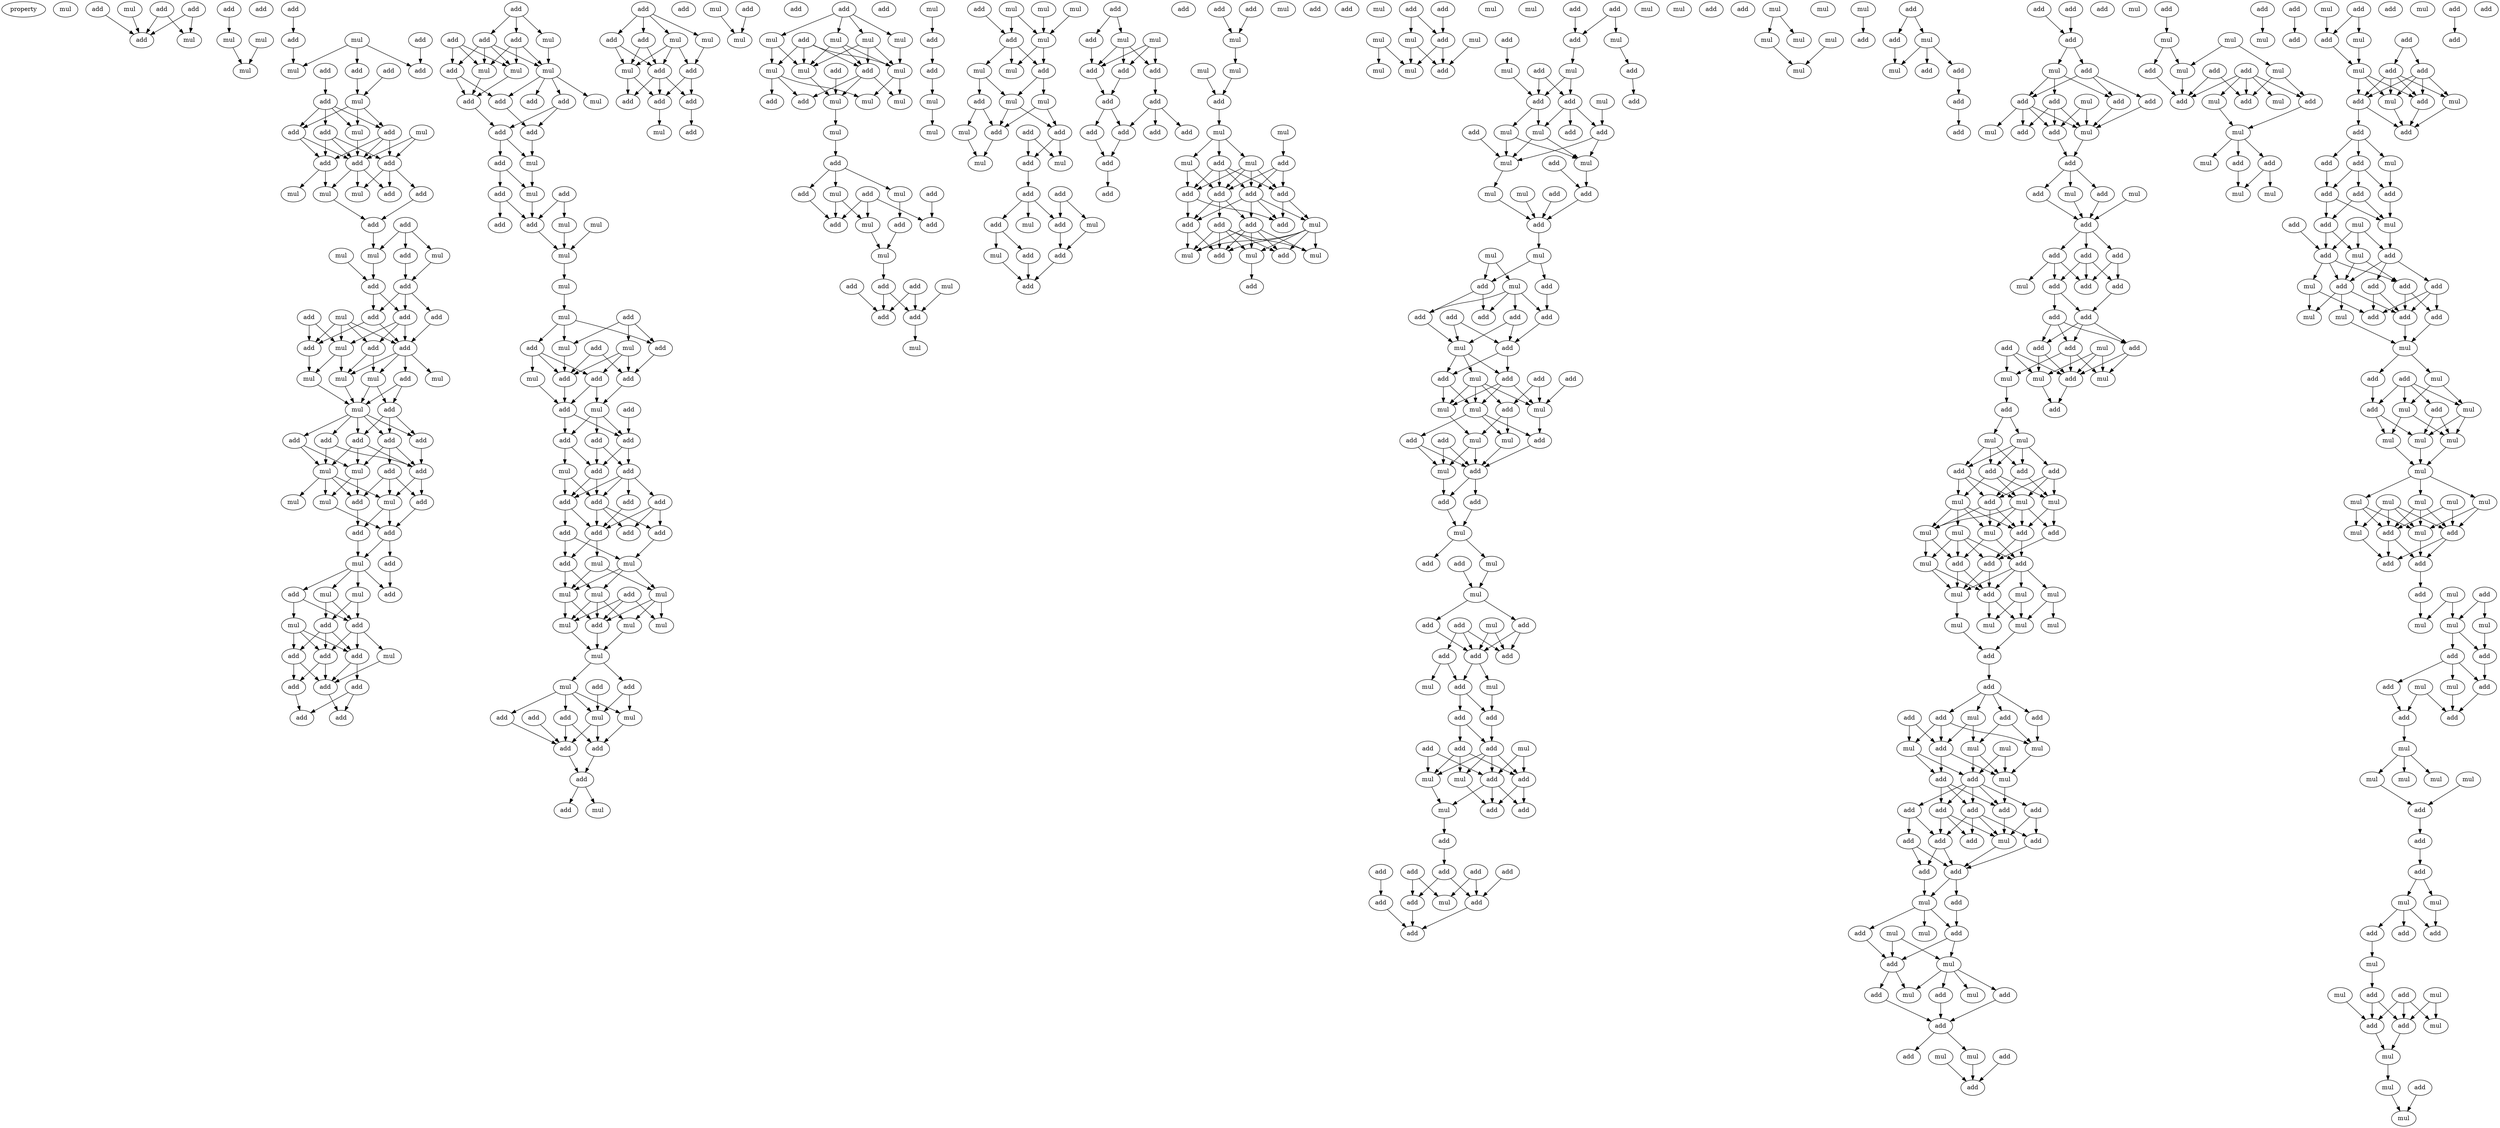 digraph {
    node [fontcolor=black]
    property [mul=2,lf=1.3]
    0 [ label = mul ];
    1 [ label = add ];
    2 [ label = add ];
    3 [ label = mul ];
    4 [ label = add ];
    5 [ label = mul ];
    6 [ label = add ];
    7 [ label = add ];
    8 [ label = mul ];
    9 [ label = mul ];
    10 [ label = mul ];
    11 [ label = add ];
    12 [ label = add ];
    13 [ label = mul ];
    14 [ label = add ];
    15 [ label = add ];
    16 [ label = add ];
    17 [ label = add ];
    18 [ label = add ];
    19 [ label = add ];
    20 [ label = mul ];
    21 [ label = mul ];
    22 [ label = add ];
    23 [ label = add ];
    24 [ label = mul ];
    25 [ label = add ];
    26 [ label = mul ];
    27 [ label = add ];
    28 [ label = add ];
    29 [ label = add ];
    30 [ label = add ];
    31 [ label = mul ];
    32 [ label = mul ];
    33 [ label = add ];
    34 [ label = mul ];
    35 [ label = add ];
    36 [ label = add ];
    37 [ label = add ];
    38 [ label = mul ];
    39 [ label = add ];
    40 [ label = mul ];
    41 [ label = mul ];
    42 [ label = add ];
    43 [ label = add ];
    44 [ label = add ];
    45 [ label = add ];
    46 [ label = add ];
    47 [ label = mul ];
    48 [ label = add ];
    49 [ label = mul ];
    50 [ label = add ];
    51 [ label = add ];
    52 [ label = add ];
    53 [ label = mul ];
    54 [ label = mul ];
    55 [ label = add ];
    56 [ label = mul ];
    57 [ label = mul ];
    58 [ label = mul ];
    59 [ label = add ];
    60 [ label = add ];
    61 [ label = add ];
    62 [ label = add ];
    63 [ label = add ];
    64 [ label = add ];
    65 [ label = mul ];
    66 [ label = mul ];
    67 [ label = add ];
    68 [ label = add ];
    69 [ label = add ];
    70 [ label = mul ];
    71 [ label = mul ];
    72 [ label = mul ];
    73 [ label = add ];
    74 [ label = add ];
    75 [ label = add ];
    76 [ label = add ];
    77 [ label = mul ];
    78 [ label = mul ];
    79 [ label = mul ];
    80 [ label = add ];
    81 [ label = add ];
    82 [ label = add ];
    83 [ label = mul ];
    84 [ label = add ];
    85 [ label = add ];
    86 [ label = mul ];
    87 [ label = add ];
    88 [ label = add ];
    89 [ label = add ];
    90 [ label = add ];
    91 [ label = add ];
    92 [ label = add ];
    93 [ label = add ];
    94 [ label = add ];
    95 [ label = mul ];
    96 [ label = add ];
    97 [ label = add ];
    98 [ label = add ];
    99 [ label = mul ];
    100 [ label = add ];
    101 [ label = mul ];
    102 [ label = mul ];
    103 [ label = add ];
    104 [ label = mul ];
    105 [ label = add ];
    106 [ label = add ];
    107 [ label = add ];
    108 [ label = add ];
    109 [ label = add ];
    110 [ label = add ];
    111 [ label = mul ];
    112 [ label = add ];
    113 [ label = add ];
    114 [ label = mul ];
    115 [ label = mul ];
    116 [ label = add ];
    117 [ label = mul ];
    118 [ label = add ];
    119 [ label = mul ];
    120 [ label = mul ];
    121 [ label = add ];
    122 [ label = mul ];
    123 [ label = mul ];
    124 [ label = mul ];
    125 [ label = add ];
    126 [ label = add ];
    127 [ label = add ];
    128 [ label = add ];
    129 [ label = mul ];
    130 [ label = add ];
    131 [ label = add ];
    132 [ label = add ];
    133 [ label = add ];
    134 [ label = mul ];
    135 [ label = add ];
    136 [ label = add ];
    137 [ label = add ];
    138 [ label = mul ];
    139 [ label = add ];
    140 [ label = add ];
    141 [ label = add ];
    142 [ label = add ];
    143 [ label = add ];
    144 [ label = add ];
    145 [ label = add ];
    146 [ label = add ];
    147 [ label = add ];
    148 [ label = add ];
    149 [ label = add ];
    150 [ label = mul ];
    151 [ label = mul ];
    152 [ label = mul ];
    153 [ label = mul ];
    154 [ label = mul ];
    155 [ label = add ];
    156 [ label = mul ];
    157 [ label = add ];
    158 [ label = mul ];
    159 [ label = mul ];
    160 [ label = mul ];
    161 [ label = add ];
    162 [ label = mul ];
    163 [ label = add ];
    164 [ label = add ];
    165 [ label = mul ];
    166 [ label = add ];
    167 [ label = mul ];
    168 [ label = add ];
    169 [ label = add ];
    170 [ label = add ];
    171 [ label = add ];
    172 [ label = add ];
    173 [ label = mul ];
    174 [ label = add ];
    175 [ label = mul ];
    176 [ label = add ];
    177 [ label = mul ];
    178 [ label = add ];
    179 [ label = add ];
    180 [ label = add ];
    181 [ label = mul ];
    182 [ label = add ];
    183 [ label = add ];
    184 [ label = add ];
    185 [ label = add ];
    186 [ label = add ];
    187 [ label = mul ];
    188 [ label = mul ];
    189 [ label = add ];
    190 [ label = mul ];
    191 [ label = add ];
    192 [ label = add ];
    193 [ label = mul ];
    194 [ label = add ];
    195 [ label = mul ];
    196 [ label = mul ];
    197 [ label = mul ];
    198 [ label = mul ];
    199 [ label = add ];
    200 [ label = add ];
    201 [ label = mul ];
    202 [ label = mul ];
    203 [ label = mul ];
    204 [ label = mul ];
    205 [ label = mul ];
    206 [ label = add ];
    207 [ label = add ];
    208 [ label = mul ];
    209 [ label = add ];
    210 [ label = add ];
    211 [ label = mul ];
    212 [ label = mul ];
    213 [ label = add ];
    214 [ label = add ];
    215 [ label = add ];
    216 [ label = add ];
    217 [ label = mul ];
    218 [ label = add ];
    219 [ label = mul ];
    220 [ label = add ];
    221 [ label = add ];
    222 [ label = add ];
    223 [ label = mul ];
    224 [ label = add ];
    225 [ label = add ];
    226 [ label = add ];
    227 [ label = mul ];
    228 [ label = mul ];
    229 [ label = add ];
    230 [ label = add ];
    231 [ label = mul ];
    232 [ label = mul ];
    233 [ label = mul ];
    234 [ label = mul ];
    235 [ label = add ];
    236 [ label = mul ];
    237 [ label = mul ];
    238 [ label = add ];
    239 [ label = mul ];
    240 [ label = add ];
    241 [ label = mul ];
    242 [ label = add ];
    243 [ label = mul ];
    244 [ label = mul ];
    245 [ label = add ];
    246 [ label = add ];
    247 [ label = mul ];
    248 [ label = add ];
    249 [ label = mul ];
    250 [ label = add ];
    251 [ label = mul ];
    252 [ label = add ];
    253 [ label = add ];
    254 [ label = add ];
    255 [ label = mul ];
    256 [ label = add ];
    257 [ label = mul ];
    258 [ label = add ];
    259 [ label = mul ];
    260 [ label = add ];
    261 [ label = add ];
    262 [ label = add ];
    263 [ label = add ];
    264 [ label = mul ];
    265 [ label = mul ];
    266 [ label = add ];
    267 [ label = add ];
    268 [ label = add ];
    269 [ label = add ];
    270 [ label = add ];
    271 [ label = add ];
    272 [ label = add ];
    273 [ label = add ];
    274 [ label = add ];
    275 [ label = add ];
    276 [ label = add ];
    277 [ label = add ];
    278 [ label = add ];
    279 [ label = mul ];
    280 [ label = add ];
    281 [ label = mul ];
    282 [ label = mul ];
    283 [ label = add ];
    284 [ label = mul ];
    285 [ label = add ];
    286 [ label = mul ];
    287 [ label = mul ];
    288 [ label = add ];
    289 [ label = mul ];
    290 [ label = add ];
    291 [ label = add ];
    292 [ label = mul ];
    293 [ label = add ];
    294 [ label = add ];
    295 [ label = add ];
    296 [ label = add ];
    297 [ label = add ];
    298 [ label = add ];
    299 [ label = add ];
    300 [ label = mul ];
    301 [ label = add ];
    302 [ label = add ];
    303 [ label = mul ];
    304 [ label = add ];
    305 [ label = mul ];
    306 [ label = mul ];
    307 [ label = add ];
    308 [ label = mul ];
    309 [ label = add ];
    310 [ label = add ];
    311 [ label = mul ];
    312 [ label = mul ];
    313 [ label = mul ];
    314 [ label = add ];
    315 [ label = mul ];
    316 [ label = mul ];
    317 [ label = add ];
    318 [ label = mul ];
    319 [ label = mul ];
    320 [ label = add ];
    321 [ label = add ];
    322 [ label = mul ];
    323 [ label = add ];
    324 [ label = add ];
    325 [ label = mul ];
    326 [ label = add ];
    327 [ label = add ];
    328 [ label = mul ];
    329 [ label = mul ];
    330 [ label = add ];
    331 [ label = add ];
    332 [ label = mul ];
    333 [ label = add ];
    334 [ label = mul ];
    335 [ label = add ];
    336 [ label = add ];
    337 [ label = mul ];
    338 [ label = add ];
    339 [ label = mul ];
    340 [ label = mul ];
    341 [ label = add ];
    342 [ label = mul ];
    343 [ label = mul ];
    344 [ label = add ];
    345 [ label = add ];
    346 [ label = add ];
    347 [ label = mul ];
    348 [ label = mul ];
    349 [ label = add ];
    350 [ label = add ];
    351 [ label = mul ];
    352 [ label = add ];
    353 [ label = add ];
    354 [ label = add ];
    355 [ label = add ];
    356 [ label = add ];
    357 [ label = mul ];
    358 [ label = add ];
    359 [ label = add ];
    360 [ label = add ];
    361 [ label = mul ];
    362 [ label = add ];
    363 [ label = add ];
    364 [ label = mul ];
    365 [ label = add ];
    366 [ label = mul ];
    367 [ label = mul ];
    368 [ label = mul ];
    369 [ label = add ];
    370 [ label = add ];
    371 [ label = mul ];
    372 [ label = add ];
    373 [ label = mul ];
    374 [ label = add ];
    375 [ label = add ];
    376 [ label = add ];
    377 [ label = mul ];
    378 [ label = add ];
    379 [ label = add ];
    380 [ label = mul ];
    381 [ label = mul ];
    382 [ label = add ];
    383 [ label = mul ];
    384 [ label = add ];
    385 [ label = add ];
    386 [ label = add ];
    387 [ label = mul ];
    388 [ label = add ];
    389 [ label = add ];
    390 [ label = add ];
    391 [ label = add ];
    392 [ label = add ];
    393 [ label = mul ];
    394 [ label = mul ];
    395 [ label = add ];
    396 [ label = add ];
    397 [ label = add ];
    398 [ label = add ];
    399 [ label = mul ];
    400 [ label = add ];
    401 [ label = mul ];
    402 [ label = add ];
    403 [ label = mul ];
    404 [ label = add ];
    405 [ label = add ];
    406 [ label = add ];
    407 [ label = mul ];
    408 [ label = add ];
    409 [ label = add ];
    410 [ label = add ];
    411 [ label = add ];
    412 [ label = add ];
    413 [ label = add ];
    414 [ label = add ];
    415 [ label = mul ];
    416 [ label = add ];
    417 [ label = add ];
    418 [ label = add ];
    419 [ label = mul ];
    420 [ label = mul ];
    421 [ label = mul ];
    422 [ label = mul ];
    423 [ label = mul ];
    424 [ label = mul ];
    425 [ label = add ];
    426 [ label = mul ];
    427 [ label = add ];
    428 [ label = add ];
    429 [ label = mul ];
    430 [ label = add ];
    431 [ label = mul ];
    432 [ label = add ];
    433 [ label = add ];
    434 [ label = add ];
    435 [ label = add ];
    436 [ label = add ];
    437 [ label = add ];
    438 [ label = add ];
    439 [ label = mul ];
    440 [ label = add ];
    441 [ label = add ];
    442 [ label = mul ];
    443 [ label = add ];
    444 [ label = add ];
    445 [ label = add ];
    446 [ label = add ];
    447 [ label = mul ];
    448 [ label = add ];
    449 [ label = mul ];
    450 [ label = add ];
    451 [ label = mul ];
    452 [ label = mul ];
    453 [ label = add ];
    454 [ label = add ];
    455 [ label = add ];
    456 [ label = add ];
    457 [ label = add ];
    458 [ label = add ];
    459 [ label = add ];
    460 [ label = add ];
    461 [ label = add ];
    462 [ label = mul ];
    463 [ label = add ];
    464 [ label = add ];
    465 [ label = mul ];
    466 [ label = add ];
    467 [ label = add ];
    468 [ label = add ];
    469 [ label = add ];
    470 [ label = mul ];
    471 [ label = mul ];
    472 [ label = add ];
    473 [ label = mul ];
    474 [ label = add ];
    475 [ label = add ];
    476 [ label = mul ];
    477 [ label = mul ];
    478 [ label = add ];
    479 [ label = add ];
    480 [ label = add ];
    481 [ label = add ];
    482 [ label = mul ];
    483 [ label = mul ];
    484 [ label = add ];
    485 [ label = mul ];
    486 [ label = mul ];
    487 [ label = mul ];
    488 [ label = add ];
    489 [ label = add ];
    490 [ label = mul ];
    491 [ label = add ];
    492 [ label = mul ];
    493 [ label = add ];
    494 [ label = add ];
    495 [ label = add ];
    496 [ label = mul ];
    497 [ label = mul ];
    498 [ label = mul ];
    499 [ label = mul ];
    500 [ label = mul ];
    501 [ label = mul ];
    502 [ label = mul ];
    503 [ label = mul ];
    504 [ label = add ];
    505 [ label = add ];
    506 [ label = add ];
    507 [ label = mul ];
    508 [ label = add ];
    509 [ label = add ];
    510 [ label = add ];
    511 [ label = mul ];
    512 [ label = add ];
    513 [ label = mul ];
    514 [ label = mul ];
    515 [ label = mul ];
    516 [ label = mul ];
    517 [ label = add ];
    518 [ label = add ];
    519 [ label = add ];
    520 [ label = add ];
    521 [ label = add ];
    522 [ label = add ];
    523 [ label = add ];
    524 [ label = add ];
    525 [ label = add ];
    526 [ label = add ];
    527 [ label = add ];
    528 [ label = mul ];
    529 [ label = add ];
    530 [ label = add ];
    531 [ label = add ];
    532 [ label = mul ];
    533 [ label = mul ];
    534 [ label = add ];
    535 [ label = add ];
    536 [ label = mul ];
    537 [ label = mul ];
    538 [ label = add ];
    539 [ label = add ];
    540 [ label = add ];
    541 [ label = add ];
    542 [ label = mul ];
    543 [ label = mul ];
    544 [ label = add ];
    545 [ label = add ];
    546 [ label = mul ];
    547 [ label = add ];
    548 [ label = mul ];
    549 [ label = add ];
    550 [ label = add ];
    551 [ label = mul ];
    552 [ label = mul ];
    553 [ label = add ];
    554 [ label = add ];
    555 [ label = mul ];
    556 [ label = mul ];
    557 [ label = add ];
    558 [ label = mul ];
    559 [ label = add ];
    560 [ label = add ];
    561 [ label = add ];
    562 [ label = mul ];
    563 [ label = add ];
    564 [ label = mul ];
    565 [ label = mul ];
    566 [ label = add ];
    567 [ label = add ];
    568 [ label = mul ];
    569 [ label = mul ];
    570 [ label = add ];
    571 [ label = mul ];
    572 [ label = add ];
    573 [ label = add ];
    574 [ label = mul ];
    575 [ label = add ];
    576 [ label = mul ];
    577 [ label = add ];
    578 [ label = add ];
    579 [ label = add ];
    580 [ label = mul ];
    581 [ label = add ];
    582 [ label = mul ];
    583 [ label = mul ];
    584 [ label = add ];
    585 [ label = add ];
    586 [ label = add ];
    587 [ label = add ];
    588 [ label = add ];
    589 [ label = mul ];
    590 [ label = add ];
    591 [ label = add ];
    592 [ label = add ];
    593 [ label = add ];
    594 [ label = mul ];
    595 [ label = mul ];
    596 [ label = add ];
    597 [ label = mul ];
    598 [ label = add ];
    599 [ label = add ];
    600 [ label = add ];
    601 [ label = mul ];
    602 [ label = add ];
    603 [ label = add ];
    604 [ label = add ];
    605 [ label = add ];
    606 [ label = add ];
    607 [ label = mul ];
    608 [ label = mul ];
    609 [ label = add ];
    610 [ label = mul ];
    611 [ label = mul ];
    612 [ label = add ];
    613 [ label = add ];
    614 [ label = add ];
    615 [ label = mul ];
    616 [ label = mul ];
    617 [ label = add ];
    618 [ label = mul ];
    619 [ label = mul ];
    620 [ label = mul ];
    621 [ label = mul ];
    622 [ label = mul ];
    623 [ label = mul ];
    624 [ label = mul ];
    625 [ label = mul ];
    626 [ label = mul ];
    627 [ label = mul ];
    628 [ label = mul ];
    629 [ label = add ];
    630 [ label = add ];
    631 [ label = add ];
    632 [ label = add ];
    633 [ label = add ];
    634 [ label = add ];
    635 [ label = mul ];
    636 [ label = add ];
    637 [ label = mul ];
    638 [ label = mul ];
    639 [ label = mul ];
    640 [ label = add ];
    641 [ label = add ];
    642 [ label = mul ];
    643 [ label = mul ];
    644 [ label = add ];
    645 [ label = add ];
    646 [ label = mul ];
    647 [ label = add ];
    648 [ label = add ];
    649 [ label = mul ];
    650 [ label = mul ];
    651 [ label = mul ];
    652 [ label = mul ];
    653 [ label = mul ];
    654 [ label = add ];
    655 [ label = add ];
    656 [ label = add ];
    657 [ label = mul ];
    658 [ label = mul ];
    659 [ label = add ];
    660 [ label = add ];
    661 [ label = add ];
    662 [ label = mul ];
    663 [ label = mul ];
    664 [ label = mul ];
    665 [ label = add ];
    666 [ label = add ];
    667 [ label = add ];
    668 [ label = add ];
    669 [ label = mul ];
    670 [ label = mul ];
    671 [ label = add ];
    672 [ label = mul ];
    673 [ label = add ];
    674 [ label = mul ];
    675 [ label = add ];
    676 [ label = add ];
    1 -> 6 [ name = 0 ];
    2 -> 5 [ name = 1 ];
    2 -> 6 [ name = 2 ];
    3 -> 6 [ name = 3 ];
    4 -> 5 [ name = 4 ];
    4 -> 6 [ name = 5 ];
    7 -> 9 [ name = 6 ];
    8 -> 10 [ name = 7 ];
    9 -> 10 [ name = 8 ];
    12 -> 15 [ name = 9 ];
    13 -> 16 [ name = 10 ];
    13 -> 18 [ name = 11 ];
    13 -> 20 [ name = 12 ];
    14 -> 18 [ name = 13 ];
    15 -> 20 [ name = 14 ];
    16 -> 21 [ name = 15 ];
    17 -> 21 [ name = 16 ];
    19 -> 22 [ name = 17 ];
    21 -> 23 [ name = 18 ];
    21 -> 24 [ name = 19 ];
    21 -> 25 [ name = 20 ];
    22 -> 23 [ name = 21 ];
    22 -> 24 [ name = 22 ];
    22 -> 25 [ name = 23 ];
    22 -> 27 [ name = 24 ];
    23 -> 28 [ name = 25 ];
    23 -> 29 [ name = 26 ];
    24 -> 29 [ name = 27 ];
    25 -> 28 [ name = 28 ];
    25 -> 29 [ name = 29 ];
    25 -> 30 [ name = 30 ];
    26 -> 29 [ name = 31 ];
    26 -> 30 [ name = 32 ];
    27 -> 28 [ name = 33 ];
    27 -> 29 [ name = 34 ];
    27 -> 30 [ name = 35 ];
    28 -> 31 [ name = 36 ];
    28 -> 32 [ name = 37 ];
    29 -> 31 [ name = 38 ];
    29 -> 34 [ name = 39 ];
    29 -> 35 [ name = 40 ];
    30 -> 33 [ name = 41 ];
    30 -> 34 [ name = 42 ];
    30 -> 35 [ name = 43 ];
    31 -> 36 [ name = 44 ];
    33 -> 36 [ name = 45 ];
    36 -> 40 [ name = 46 ];
    37 -> 39 [ name = 47 ];
    37 -> 40 [ name = 48 ];
    37 -> 41 [ name = 49 ];
    38 -> 42 [ name = 50 ];
    39 -> 43 [ name = 51 ];
    40 -> 42 [ name = 52 ];
    41 -> 43 [ name = 53 ];
    42 -> 45 [ name = 54 ];
    42 -> 48 [ name = 55 ];
    43 -> 45 [ name = 56 ];
    43 -> 46 [ name = 57 ];
    43 -> 48 [ name = 58 ];
    44 -> 49 [ name = 59 ];
    44 -> 50 [ name = 60 ];
    45 -> 50 [ name = 61 ];
    45 -> 51 [ name = 62 ];
    46 -> 51 [ name = 63 ];
    47 -> 49 [ name = 64 ];
    47 -> 50 [ name = 65 ];
    47 -> 51 [ name = 66 ];
    47 -> 52 [ name = 67 ];
    48 -> 49 [ name = 68 ];
    48 -> 51 [ name = 69 ];
    48 -> 52 [ name = 70 ];
    49 -> 53 [ name = 71 ];
    49 -> 57 [ name = 72 ];
    50 -> 53 [ name = 73 ];
    51 -> 54 [ name = 74 ];
    51 -> 55 [ name = 75 ];
    51 -> 56 [ name = 76 ];
    51 -> 57 [ name = 77 ];
    52 -> 56 [ name = 78 ];
    52 -> 57 [ name = 79 ];
    53 -> 58 [ name = 80 ];
    55 -> 58 [ name = 81 ];
    55 -> 59 [ name = 82 ];
    56 -> 58 [ name = 83 ];
    56 -> 59 [ name = 84 ];
    57 -> 58 [ name = 85 ];
    58 -> 60 [ name = 86 ];
    58 -> 61 [ name = 87 ];
    58 -> 62 [ name = 88 ];
    58 -> 63 [ name = 89 ];
    58 -> 64 [ name = 90 ];
    59 -> 60 [ name = 91 ];
    59 -> 61 [ name = 92 ];
    59 -> 64 [ name = 93 ];
    60 -> 65 [ name = 94 ];
    60 -> 67 [ name = 95 ];
    60 -> 68 [ name = 96 ];
    61 -> 67 [ name = 97 ];
    62 -> 66 [ name = 98 ];
    62 -> 67 [ name = 99 ];
    63 -> 65 [ name = 100 ];
    63 -> 66 [ name = 101 ];
    64 -> 65 [ name = 102 ];
    64 -> 66 [ name = 103 ];
    64 -> 67 [ name = 104 ];
    65 -> 69 [ name = 105 ];
    65 -> 70 [ name = 106 ];
    66 -> 69 [ name = 107 ];
    66 -> 70 [ name = 108 ];
    66 -> 71 [ name = 109 ];
    66 -> 72 [ name = 110 ];
    67 -> 72 [ name = 111 ];
    67 -> 73 [ name = 112 ];
    68 -> 69 [ name = 113 ];
    68 -> 72 [ name = 114 ];
    68 -> 73 [ name = 115 ];
    69 -> 75 [ name = 116 ];
    70 -> 74 [ name = 117 ];
    72 -> 74 [ name = 118 ];
    72 -> 75 [ name = 119 ];
    73 -> 74 [ name = 120 ];
    74 -> 76 [ name = 121 ];
    74 -> 77 [ name = 122 ];
    75 -> 77 [ name = 123 ];
    76 -> 80 [ name = 124 ];
    77 -> 78 [ name = 125 ];
    77 -> 79 [ name = 126 ];
    77 -> 80 [ name = 127 ];
    77 -> 81 [ name = 128 ];
    78 -> 82 [ name = 129 ];
    78 -> 84 [ name = 130 ];
    79 -> 82 [ name = 131 ];
    79 -> 84 [ name = 132 ];
    81 -> 83 [ name = 133 ];
    81 -> 84 [ name = 134 ];
    82 -> 85 [ name = 135 ];
    82 -> 87 [ name = 136 ];
    82 -> 88 [ name = 137 ];
    83 -> 85 [ name = 138 ];
    83 -> 87 [ name = 139 ];
    83 -> 88 [ name = 140 ];
    84 -> 85 [ name = 141 ];
    84 -> 86 [ name = 142 ];
    84 -> 87 [ name = 143 ];
    85 -> 89 [ name = 144 ];
    85 -> 90 [ name = 145 ];
    86 -> 90 [ name = 146 ];
    87 -> 90 [ name = 147 ];
    87 -> 91 [ name = 148 ];
    88 -> 89 [ name = 149 ];
    88 -> 90 [ name = 150 ];
    89 -> 93 [ name = 151 ];
    90 -> 92 [ name = 152 ];
    91 -> 92 [ name = 153 ];
    91 -> 93 [ name = 154 ];
    94 -> 95 [ name = 155 ];
    94 -> 96 [ name = 156 ];
    94 -> 97 [ name = 157 ];
    95 -> 101 [ name = 158 ];
    96 -> 99 [ name = 159 ];
    96 -> 100 [ name = 160 ];
    96 -> 101 [ name = 161 ];
    96 -> 102 [ name = 162 ];
    97 -> 99 [ name = 163 ];
    97 -> 101 [ name = 164 ];
    97 -> 102 [ name = 165 ];
    98 -> 99 [ name = 166 ];
    98 -> 100 [ name = 167 ];
    98 -> 102 [ name = 168 ];
    99 -> 103 [ name = 169 ];
    100 -> 103 [ name = 170 ];
    100 -> 107 [ name = 171 ];
    101 -> 104 [ name = 172 ];
    101 -> 105 [ name = 173 ];
    101 -> 106 [ name = 174 ];
    101 -> 107 [ name = 175 ];
    102 -> 103 [ name = 176 ];
    103 -> 108 [ name = 177 ];
    105 -> 108 [ name = 178 ];
    105 -> 109 [ name = 179 ];
    107 -> 109 [ name = 180 ];
    108 -> 110 [ name = 181 ];
    108 -> 111 [ name = 182 ];
    109 -> 111 [ name = 183 ];
    110 -> 113 [ name = 184 ];
    110 -> 114 [ name = 185 ];
    111 -> 114 [ name = 186 ];
    112 -> 116 [ name = 187 ];
    112 -> 117 [ name = 188 ];
    113 -> 116 [ name = 189 ];
    113 -> 118 [ name = 190 ];
    114 -> 116 [ name = 191 ];
    115 -> 119 [ name = 192 ];
    116 -> 119 [ name = 193 ];
    117 -> 119 [ name = 194 ];
    119 -> 120 [ name = 195 ];
    120 -> 122 [ name = 196 ];
    121 -> 123 [ name = 197 ];
    121 -> 124 [ name = 198 ];
    121 -> 127 [ name = 199 ];
    122 -> 124 [ name = 200 ];
    122 -> 126 [ name = 201 ];
    122 -> 127 [ name = 202 ];
    123 -> 128 [ name = 203 ];
    123 -> 130 [ name = 204 ];
    123 -> 131 [ name = 205 ];
    124 -> 130 [ name = 206 ];
    125 -> 128 [ name = 207 ];
    125 -> 130 [ name = 208 ];
    126 -> 129 [ name = 209 ];
    126 -> 130 [ name = 210 ];
    126 -> 131 [ name = 211 ];
    127 -> 128 [ name = 212 ];
    128 -> 134 [ name = 213 ];
    129 -> 133 [ name = 214 ];
    130 -> 133 [ name = 215 ];
    131 -> 133 [ name = 216 ];
    131 -> 134 [ name = 217 ];
    132 -> 137 [ name = 218 ];
    133 -> 135 [ name = 219 ];
    133 -> 137 [ name = 220 ];
    134 -> 135 [ name = 221 ];
    134 -> 136 [ name = 222 ];
    134 -> 137 [ name = 223 ];
    135 -> 138 [ name = 224 ];
    135 -> 140 [ name = 225 ];
    136 -> 139 [ name = 226 ];
    136 -> 140 [ name = 227 ];
    137 -> 139 [ name = 228 ];
    137 -> 140 [ name = 229 ];
    138 -> 142 [ name = 230 ];
    138 -> 143 [ name = 231 ];
    139 -> 141 [ name = 232 ];
    139 -> 142 [ name = 233 ];
    139 -> 143 [ name = 234 ];
    139 -> 144 [ name = 235 ];
    140 -> 142 [ name = 236 ];
    140 -> 143 [ name = 237 ];
    141 -> 146 [ name = 238 ];
    142 -> 145 [ name = 239 ];
    142 -> 146 [ name = 240 ];
    142 -> 147 [ name = 241 ];
    143 -> 146 [ name = 242 ];
    143 -> 148 [ name = 243 ];
    144 -> 145 [ name = 244 ];
    144 -> 146 [ name = 245 ];
    144 -> 147 [ name = 246 ];
    145 -> 151 [ name = 247 ];
    146 -> 149 [ name = 248 ];
    146 -> 150 [ name = 249 ];
    148 -> 149 [ name = 250 ];
    148 -> 151 [ name = 251 ];
    149 -> 152 [ name = 252 ];
    149 -> 153 [ name = 253 ];
    150 -> 152 [ name = 254 ];
    150 -> 154 [ name = 255 ];
    151 -> 152 [ name = 256 ];
    151 -> 153 [ name = 257 ];
    151 -> 154 [ name = 258 ];
    152 -> 157 [ name = 259 ];
    152 -> 159 [ name = 260 ];
    153 -> 156 [ name = 261 ];
    153 -> 157 [ name = 262 ];
    153 -> 159 [ name = 263 ];
    154 -> 156 [ name = 264 ];
    154 -> 157 [ name = 265 ];
    154 -> 158 [ name = 266 ];
    155 -> 157 [ name = 267 ];
    155 -> 158 [ name = 268 ];
    155 -> 159 [ name = 269 ];
    156 -> 160 [ name = 270 ];
    157 -> 160 [ name = 271 ];
    159 -> 160 [ name = 272 ];
    160 -> 161 [ name = 273 ];
    160 -> 162 [ name = 274 ];
    161 -> 165 [ name = 275 ];
    161 -> 167 [ name = 276 ];
    162 -> 164 [ name = 277 ];
    162 -> 165 [ name = 278 ];
    162 -> 167 [ name = 279 ];
    162 -> 168 [ name = 280 ];
    163 -> 165 [ name = 281 ];
    164 -> 169 [ name = 282 ];
    165 -> 169 [ name = 283 ];
    165 -> 170 [ name = 284 ];
    166 -> 169 [ name = 285 ];
    167 -> 170 [ name = 286 ];
    168 -> 169 [ name = 287 ];
    168 -> 170 [ name = 288 ];
    169 -> 171 [ name = 289 ];
    170 -> 171 [ name = 290 ];
    171 -> 172 [ name = 291 ];
    171 -> 173 [ name = 292 ];
    174 -> 175 [ name = 293 ];
    174 -> 176 [ name = 294 ];
    174 -> 177 [ name = 295 ];
    174 -> 178 [ name = 296 ];
    175 -> 180 [ name = 297 ];
    175 -> 181 [ name = 298 ];
    175 -> 182 [ name = 299 ];
    176 -> 180 [ name = 300 ];
    176 -> 181 [ name = 301 ];
    177 -> 182 [ name = 302 ];
    178 -> 180 [ name = 303 ];
    178 -> 181 [ name = 304 ];
    180 -> 183 [ name = 305 ];
    180 -> 184 [ name = 306 ];
    180 -> 185 [ name = 307 ];
    181 -> 183 [ name = 308 ];
    181 -> 184 [ name = 309 ];
    182 -> 183 [ name = 310 ];
    182 -> 185 [ name = 311 ];
    183 -> 187 [ name = 312 ];
    185 -> 186 [ name = 313 ];
    188 -> 190 [ name = 314 ];
    189 -> 190 [ name = 315 ];
    192 -> 193 [ name = 316 ];
    192 -> 195 [ name = 317 ];
    192 -> 196 [ name = 318 ];
    192 -> 197 [ name = 319 ];
    193 -> 198 [ name = 320 ];
    193 -> 202 [ name = 321 ];
    194 -> 198 [ name = 322 ];
    194 -> 200 [ name = 323 ];
    194 -> 201 [ name = 324 ];
    194 -> 202 [ name = 325 ];
    195 -> 198 [ name = 326 ];
    195 -> 200 [ name = 327 ];
    195 -> 201 [ name = 328 ];
    196 -> 201 [ name = 329 ];
    197 -> 198 [ name = 330 ];
    197 -> 200 [ name = 331 ];
    197 -> 201 [ name = 332 ];
    198 -> 205 [ name = 333 ];
    199 -> 205 [ name = 334 ];
    200 -> 204 [ name = 335 ];
    200 -> 205 [ name = 336 ];
    200 -> 206 [ name = 337 ];
    201 -> 203 [ name = 338 ];
    201 -> 204 [ name = 339 ];
    202 -> 203 [ name = 340 ];
    202 -> 206 [ name = 341 ];
    202 -> 207 [ name = 342 ];
    205 -> 208 [ name = 343 ];
    208 -> 209 [ name = 344 ];
    209 -> 211 [ name = 345 ];
    209 -> 212 [ name = 346 ];
    209 -> 213 [ name = 347 ];
    210 -> 215 [ name = 348 ];
    210 -> 217 [ name = 349 ];
    210 -> 218 [ name = 350 ];
    211 -> 215 [ name = 351 ];
    211 -> 217 [ name = 352 ];
    212 -> 216 [ name = 353 ];
    213 -> 215 [ name = 354 ];
    214 -> 218 [ name = 355 ];
    216 -> 219 [ name = 356 ];
    217 -> 219 [ name = 357 ];
    219 -> 220 [ name = 358 ];
    220 -> 225 [ name = 359 ];
    220 -> 226 [ name = 360 ];
    222 -> 225 [ name = 361 ];
    223 -> 226 [ name = 362 ];
    224 -> 225 [ name = 363 ];
    224 -> 226 [ name = 364 ];
    226 -> 228 [ name = 365 ];
    227 -> 229 [ name = 366 ];
    229 -> 230 [ name = 367 ];
    230 -> 231 [ name = 368 ];
    231 -> 232 [ name = 369 ];
    233 -> 237 [ name = 370 ];
    234 -> 237 [ name = 371 ];
    235 -> 238 [ name = 372 ];
    236 -> 237 [ name = 373 ];
    236 -> 238 [ name = 374 ];
    237 -> 240 [ name = 375 ];
    237 -> 241 [ name = 376 ];
    238 -> 239 [ name = 377 ];
    238 -> 240 [ name = 378 ];
    238 -> 241 [ name = 379 ];
    239 -> 242 [ name = 380 ];
    239 -> 243 [ name = 381 ];
    240 -> 243 [ name = 382 ];
    240 -> 244 [ name = 383 ];
    242 -> 247 [ name = 384 ];
    242 -> 248 [ name = 385 ];
    243 -> 245 [ name = 386 ];
    243 -> 248 [ name = 387 ];
    244 -> 245 [ name = 388 ];
    244 -> 248 [ name = 389 ];
    245 -> 249 [ name = 390 ];
    245 -> 250 [ name = 391 ];
    246 -> 249 [ name = 392 ];
    246 -> 250 [ name = 393 ];
    247 -> 251 [ name = 394 ];
    248 -> 251 [ name = 395 ];
    250 -> 252 [ name = 396 ];
    252 -> 254 [ name = 397 ];
    252 -> 255 [ name = 398 ];
    252 -> 256 [ name = 399 ];
    253 -> 256 [ name = 400 ];
    253 -> 257 [ name = 401 ];
    254 -> 258 [ name = 402 ];
    254 -> 259 [ name = 403 ];
    256 -> 260 [ name = 404 ];
    257 -> 260 [ name = 405 ];
    258 -> 261 [ name = 406 ];
    259 -> 261 [ name = 407 ];
    260 -> 261 [ name = 408 ];
    262 -> 263 [ name = 409 ];
    262 -> 264 [ name = 410 ];
    263 -> 268 [ name = 411 ];
    264 -> 266 [ name = 412 ];
    264 -> 267 [ name = 413 ];
    264 -> 268 [ name = 414 ];
    265 -> 266 [ name = 415 ];
    265 -> 267 [ name = 416 ];
    265 -> 268 [ name = 417 ];
    266 -> 270 [ name = 418 ];
    267 -> 269 [ name = 419 ];
    268 -> 269 [ name = 420 ];
    269 -> 271 [ name = 421 ];
    269 -> 275 [ name = 422 ];
    270 -> 272 [ name = 423 ];
    270 -> 274 [ name = 424 ];
    270 -> 275 [ name = 425 ];
    271 -> 276 [ name = 426 ];
    275 -> 276 [ name = 427 ];
    276 -> 280 [ name = 428 ];
    277 -> 281 [ name = 429 ];
    278 -> 281 [ name = 430 ];
    281 -> 284 [ name = 431 ];
    282 -> 285 [ name = 432 ];
    284 -> 285 [ name = 433 ];
    285 -> 287 [ name = 434 ];
    286 -> 290 [ name = 435 ];
    287 -> 289 [ name = 436 ];
    287 -> 291 [ name = 437 ];
    287 -> 292 [ name = 438 ];
    289 -> 293 [ name = 439 ];
    289 -> 294 [ name = 440 ];
    289 -> 295 [ name = 441 ];
    289 -> 296 [ name = 442 ];
    290 -> 294 [ name = 443 ];
    290 -> 295 [ name = 444 ];
    290 -> 296 [ name = 445 ];
    291 -> 293 [ name = 446 ];
    291 -> 294 [ name = 447 ];
    291 -> 295 [ name = 448 ];
    291 -> 296 [ name = 449 ];
    292 -> 293 [ name = 450 ];
    292 -> 296 [ name = 451 ];
    293 -> 297 [ name = 452 ];
    293 -> 301 [ name = 453 ];
    294 -> 300 [ name = 454 ];
    294 -> 301 [ name = 455 ];
    295 -> 297 [ name = 456 ];
    295 -> 299 [ name = 457 ];
    295 -> 300 [ name = 458 ];
    295 -> 301 [ name = 459 ];
    296 -> 297 [ name = 460 ];
    296 -> 298 [ name = 461 ];
    296 -> 299 [ name = 462 ];
    297 -> 302 [ name = 463 ];
    297 -> 305 [ name = 464 ];
    298 -> 302 [ name = 465 ];
    298 -> 303 [ name = 466 ];
    298 -> 304 [ name = 467 ];
    298 -> 305 [ name = 468 ];
    298 -> 306 [ name = 469 ];
    299 -> 302 [ name = 470 ];
    299 -> 303 [ name = 471 ];
    299 -> 304 [ name = 472 ];
    299 -> 305 [ name = 473 ];
    299 -> 306 [ name = 474 ];
    300 -> 302 [ name = 475 ];
    300 -> 303 [ name = 476 ];
    300 -> 304 [ name = 477 ];
    300 -> 305 [ name = 478 ];
    300 -> 306 [ name = 479 ];
    303 -> 307 [ name = 480 ];
    309 -> 311 [ name = 481 ];
    309 -> 314 [ name = 482 ];
    310 -> 314 [ name = 483 ];
    311 -> 316 [ name = 484 ];
    311 -> 317 [ name = 485 ];
    312 -> 317 [ name = 486 ];
    313 -> 316 [ name = 487 ];
    313 -> 318 [ name = 488 ];
    314 -> 316 [ name = 489 ];
    314 -> 317 [ name = 490 ];
    320 -> 324 [ name = 491 ];
    321 -> 324 [ name = 492 ];
    321 -> 325 [ name = 493 ];
    323 -> 328 [ name = 494 ];
    324 -> 329 [ name = 495 ];
    325 -> 327 [ name = 496 ];
    326 -> 331 [ name = 497 ];
    326 -> 333 [ name = 498 ];
    327 -> 330 [ name = 499 ];
    328 -> 331 [ name = 500 ];
    329 -> 331 [ name = 501 ];
    329 -> 333 [ name = 502 ];
    331 -> 334 [ name = 503 ];
    331 -> 337 [ name = 504 ];
    332 -> 338 [ name = 505 ];
    333 -> 334 [ name = 506 ];
    333 -> 335 [ name = 507 ];
    333 -> 338 [ name = 508 ];
    334 -> 339 [ name = 509 ];
    334 -> 340 [ name = 510 ];
    336 -> 340 [ name = 511 ];
    337 -> 339 [ name = 512 ];
    337 -> 340 [ name = 513 ];
    338 -> 339 [ name = 514 ];
    338 -> 340 [ name = 515 ];
    339 -> 345 [ name = 516 ];
    340 -> 342 [ name = 517 ];
    341 -> 345 [ name = 518 ];
    342 -> 346 [ name = 519 ];
    343 -> 346 [ name = 520 ];
    344 -> 346 [ name = 521 ];
    345 -> 346 [ name = 522 ];
    346 -> 347 [ name = 523 ];
    347 -> 349 [ name = 524 ];
    347 -> 350 [ name = 525 ];
    348 -> 349 [ name = 526 ];
    348 -> 351 [ name = 527 ];
    349 -> 352 [ name = 528 ];
    349 -> 355 [ name = 529 ];
    350 -> 354 [ name = 530 ];
    351 -> 352 [ name = 531 ];
    351 -> 354 [ name = 532 ];
    351 -> 355 [ name = 533 ];
    351 -> 356 [ name = 534 ];
    352 -> 357 [ name = 535 ];
    353 -> 357 [ name = 536 ];
    353 -> 358 [ name = 537 ];
    354 -> 358 [ name = 538 ];
    356 -> 357 [ name = 539 ];
    356 -> 358 [ name = 540 ];
    357 -> 359 [ name = 541 ];
    357 -> 361 [ name = 542 ];
    357 -> 362 [ name = 543 ];
    358 -> 359 [ name = 544 ];
    358 -> 362 [ name = 545 ];
    359 -> 364 [ name = 546 ];
    359 -> 366 [ name = 547 ];
    360 -> 367 [ name = 548 ];
    361 -> 364 [ name = 549 ];
    361 -> 365 [ name = 550 ];
    361 -> 366 [ name = 551 ];
    361 -> 367 [ name = 552 ];
    362 -> 364 [ name = 553 ];
    362 -> 366 [ name = 554 ];
    362 -> 367 [ name = 555 ];
    363 -> 365 [ name = 556 ];
    363 -> 367 [ name = 557 ];
    364 -> 369 [ name = 558 ];
    364 -> 370 [ name = 559 ];
    364 -> 371 [ name = 560 ];
    365 -> 368 [ name = 561 ];
    365 -> 371 [ name = 562 ];
    366 -> 368 [ name = 563 ];
    367 -> 369 [ name = 564 ];
    368 -> 373 [ name = 565 ];
    368 -> 374 [ name = 566 ];
    369 -> 374 [ name = 567 ];
    370 -> 373 [ name = 568 ];
    370 -> 374 [ name = 569 ];
    371 -> 374 [ name = 570 ];
    372 -> 373 [ name = 571 ];
    372 -> 374 [ name = 572 ];
    373 -> 375 [ name = 573 ];
    374 -> 375 [ name = 574 ];
    374 -> 376 [ name = 575 ];
    375 -> 377 [ name = 576 ];
    376 -> 377 [ name = 577 ];
    377 -> 378 [ name = 578 ];
    377 -> 381 [ name = 579 ];
    379 -> 383 [ name = 580 ];
    381 -> 383 [ name = 581 ];
    383 -> 386 [ name = 582 ];
    383 -> 388 [ name = 583 ];
    385 -> 389 [ name = 584 ];
    385 -> 390 [ name = 585 ];
    385 -> 391 [ name = 586 ];
    386 -> 390 [ name = 587 ];
    387 -> 389 [ name = 588 ];
    387 -> 390 [ name = 589 ];
    388 -> 389 [ name = 590 ];
    388 -> 390 [ name = 591 ];
    390 -> 392 [ name = 592 ];
    390 -> 394 [ name = 593 ];
    391 -> 392 [ name = 594 ];
    391 -> 393 [ name = 595 ];
    392 -> 395 [ name = 596 ];
    392 -> 396 [ name = 597 ];
    394 -> 396 [ name = 598 ];
    395 -> 397 [ name = 599 ];
    395 -> 400 [ name = 600 ];
    396 -> 400 [ name = 601 ];
    397 -> 401 [ name = 602 ];
    397 -> 403 [ name = 603 ];
    397 -> 404 [ name = 604 ];
    398 -> 401 [ name = 605 ];
    398 -> 402 [ name = 606 ];
    399 -> 402 [ name = 607 ];
    399 -> 404 [ name = 608 ];
    400 -> 401 [ name = 609 ];
    400 -> 402 [ name = 610 ];
    400 -> 403 [ name = 611 ];
    400 -> 404 [ name = 612 ];
    401 -> 407 [ name = 613 ];
    402 -> 405 [ name = 614 ];
    402 -> 406 [ name = 615 ];
    402 -> 407 [ name = 616 ];
    403 -> 405 [ name = 617 ];
    404 -> 405 [ name = 618 ];
    404 -> 406 [ name = 619 ];
    407 -> 408 [ name = 620 ];
    408 -> 409 [ name = 621 ];
    409 -> 414 [ name = 622 ];
    409 -> 417 [ name = 623 ];
    410 -> 414 [ name = 624 ];
    410 -> 415 [ name = 625 ];
    411 -> 416 [ name = 626 ];
    412 -> 417 [ name = 627 ];
    413 -> 415 [ name = 628 ];
    413 -> 417 [ name = 629 ];
    414 -> 418 [ name = 630 ];
    416 -> 418 [ name = 631 ];
    417 -> 418 [ name = 632 ];
    419 -> 421 [ name = 633 ];
    419 -> 422 [ name = 634 ];
    421 -> 426 [ name = 635 ];
    423 -> 425 [ name = 636 ];
    424 -> 426 [ name = 637 ];
    427 -> 428 [ name = 638 ];
    427 -> 429 [ name = 639 ];
    428 -> 431 [ name = 640 ];
    429 -> 430 [ name = 641 ];
    429 -> 431 [ name = 642 ];
    429 -> 432 [ name = 643 ];
    432 -> 433 [ name = 644 ];
    433 -> 435 [ name = 645 ];
    434 -> 437 [ name = 646 ];
    436 -> 437 [ name = 647 ];
    437 -> 439 [ name = 648 ];
    437 -> 440 [ name = 649 ];
    439 -> 443 [ name = 650 ];
    439 -> 444 [ name = 651 ];
    439 -> 445 [ name = 652 ];
    440 -> 441 [ name = 653 ];
    440 -> 443 [ name = 654 ];
    440 -> 444 [ name = 655 ];
    441 -> 447 [ name = 656 ];
    442 -> 446 [ name = 657 ];
    442 -> 447 [ name = 658 ];
    443 -> 446 [ name = 659 ];
    443 -> 447 [ name = 660 ];
    443 -> 448 [ name = 661 ];
    443 -> 449 [ name = 662 ];
    444 -> 447 [ name = 663 ];
    445 -> 446 [ name = 664 ];
    445 -> 447 [ name = 665 ];
    445 -> 448 [ name = 666 ];
    446 -> 450 [ name = 667 ];
    447 -> 450 [ name = 668 ];
    450 -> 452 [ name = 669 ];
    450 -> 453 [ name = 670 ];
    450 -> 454 [ name = 671 ];
    451 -> 455 [ name = 672 ];
    452 -> 455 [ name = 673 ];
    453 -> 455 [ name = 674 ];
    454 -> 455 [ name = 675 ];
    455 -> 456 [ name = 676 ];
    455 -> 457 [ name = 677 ];
    455 -> 458 [ name = 678 ];
    456 -> 459 [ name = 679 ];
    456 -> 460 [ name = 680 ];
    456 -> 462 [ name = 681 ];
    457 -> 459 [ name = 682 ];
    457 -> 460 [ name = 683 ];
    457 -> 461 [ name = 684 ];
    458 -> 460 [ name = 685 ];
    458 -> 461 [ name = 686 ];
    459 -> 463 [ name = 687 ];
    459 -> 464 [ name = 688 ];
    461 -> 464 [ name = 689 ];
    463 -> 466 [ name = 690 ];
    463 -> 467 [ name = 691 ];
    463 -> 469 [ name = 692 ];
    464 -> 466 [ name = 693 ];
    464 -> 467 [ name = 694 ];
    464 -> 469 [ name = 695 ];
    465 -> 470 [ name = 696 ];
    465 -> 471 [ name = 697 ];
    465 -> 472 [ name = 698 ];
    466 -> 471 [ name = 699 ];
    466 -> 472 [ name = 700 ];
    467 -> 470 [ name = 701 ];
    467 -> 472 [ name = 702 ];
    467 -> 473 [ name = 703 ];
    468 -> 471 [ name = 704 ];
    468 -> 472 [ name = 705 ];
    468 -> 473 [ name = 706 ];
    469 -> 470 [ name = 707 ];
    469 -> 472 [ name = 708 ];
    471 -> 475 [ name = 709 ];
    472 -> 475 [ name = 710 ];
    473 -> 474 [ name = 711 ];
    474 -> 476 [ name = 712 ];
    474 -> 477 [ name = 713 ];
    476 -> 478 [ name = 714 ];
    476 -> 479 [ name = 715 ];
    476 -> 480 [ name = 716 ];
    476 -> 481 [ name = 717 ];
    477 -> 478 [ name = 718 ];
    477 -> 479 [ name = 719 ];
    477 -> 481 [ name = 720 ];
    478 -> 482 [ name = 721 ];
    478 -> 483 [ name = 722 ];
    478 -> 484 [ name = 723 ];
    479 -> 484 [ name = 724 ];
    479 -> 485 [ name = 725 ];
    480 -> 483 [ name = 726 ];
    480 -> 484 [ name = 727 ];
    480 -> 485 [ name = 728 ];
    481 -> 482 [ name = 729 ];
    481 -> 483 [ name = 730 ];
    481 -> 485 [ name = 731 ];
    482 -> 486 [ name = 732 ];
    482 -> 487 [ name = 733 ];
    482 -> 489 [ name = 734 ];
    482 -> 490 [ name = 735 ];
    483 -> 486 [ name = 736 ];
    483 -> 488 [ name = 737 ];
    483 -> 489 [ name = 738 ];
    483 -> 490 [ name = 739 ];
    484 -> 486 [ name = 740 ];
    484 -> 489 [ name = 741 ];
    484 -> 490 [ name = 742 ];
    485 -> 488 [ name = 743 ];
    485 -> 489 [ name = 744 ];
    486 -> 491 [ name = 745 ];
    486 -> 493 [ name = 746 ];
    487 -> 491 [ name = 747 ];
    487 -> 492 [ name = 748 ];
    487 -> 493 [ name = 749 ];
    487 -> 494 [ name = 750 ];
    488 -> 494 [ name = 751 ];
    489 -> 493 [ name = 752 ];
    489 -> 494 [ name = 753 ];
    490 -> 491 [ name = 754 ];
    490 -> 492 [ name = 755 ];
    491 -> 495 [ name = 756 ];
    491 -> 496 [ name = 757 ];
    492 -> 495 [ name = 758 ];
    492 -> 496 [ name = 759 ];
    493 -> 495 [ name = 760 ];
    493 -> 496 [ name = 761 ];
    493 -> 497 [ name = 762 ];
    493 -> 498 [ name = 763 ];
    494 -> 495 [ name = 764 ];
    494 -> 496 [ name = 765 ];
    495 -> 499 [ name = 766 ];
    495 -> 503 [ name = 767 ];
    496 -> 500 [ name = 768 ];
    497 -> 499 [ name = 769 ];
    497 -> 503 [ name = 770 ];
    498 -> 501 [ name = 771 ];
    498 -> 503 [ name = 772 ];
    500 -> 504 [ name = 773 ];
    503 -> 504 [ name = 774 ];
    504 -> 505 [ name = 775 ];
    505 -> 506 [ name = 776 ];
    505 -> 507 [ name = 777 ];
    505 -> 509 [ name = 778 ];
    505 -> 510 [ name = 779 ];
    506 -> 513 [ name = 780 ];
    506 -> 515 [ name = 781 ];
    507 -> 512 [ name = 782 ];
    507 -> 515 [ name = 783 ];
    508 -> 511 [ name = 784 ];
    508 -> 512 [ name = 785 ];
    509 -> 511 [ name = 786 ];
    509 -> 512 [ name = 787 ];
    509 -> 513 [ name = 788 ];
    510 -> 513 [ name = 789 ];
    511 -> 517 [ name = 790 ];
    511 -> 518 [ name = 791 ];
    512 -> 516 [ name = 792 ];
    512 -> 517 [ name = 793 ];
    513 -> 516 [ name = 794 ];
    514 -> 516 [ name = 795 ];
    514 -> 518 [ name = 796 ];
    515 -> 516 [ name = 797 ];
    515 -> 518 [ name = 798 ];
    516 -> 522 [ name = 799 ];
    517 -> 520 [ name = 800 ];
    517 -> 522 [ name = 801 ];
    517 -> 523 [ name = 802 ];
    518 -> 519 [ name = 803 ];
    518 -> 520 [ name = 804 ];
    518 -> 521 [ name = 805 ];
    518 -> 522 [ name = 806 ];
    518 -> 523 [ name = 807 ];
    519 -> 524 [ name = 808 ];
    519 -> 526 [ name = 809 ];
    520 -> 525 [ name = 810 ];
    520 -> 526 [ name = 811 ];
    520 -> 527 [ name = 812 ];
    520 -> 528 [ name = 813 ];
    521 -> 527 [ name = 814 ];
    521 -> 528 [ name = 815 ];
    522 -> 528 [ name = 816 ];
    523 -> 525 [ name = 817 ];
    523 -> 526 [ name = 818 ];
    523 -> 528 [ name = 819 ];
    524 -> 529 [ name = 820 ];
    524 -> 530 [ name = 821 ];
    526 -> 529 [ name = 822 ];
    526 -> 530 [ name = 823 ];
    527 -> 530 [ name = 824 ];
    528 -> 530 [ name = 825 ];
    529 -> 532 [ name = 826 ];
    530 -> 531 [ name = 827 ];
    530 -> 532 [ name = 828 ];
    531 -> 535 [ name = 829 ];
    532 -> 534 [ name = 830 ];
    532 -> 535 [ name = 831 ];
    532 -> 536 [ name = 832 ];
    533 -> 537 [ name = 833 ];
    533 -> 538 [ name = 834 ];
    534 -> 538 [ name = 835 ];
    535 -> 537 [ name = 836 ];
    535 -> 538 [ name = 837 ];
    537 -> 540 [ name = 838 ];
    537 -> 541 [ name = 839 ];
    537 -> 542 [ name = 840 ];
    537 -> 543 [ name = 841 ];
    538 -> 539 [ name = 842 ];
    538 -> 542 [ name = 843 ];
    539 -> 544 [ name = 844 ];
    540 -> 544 [ name = 845 ];
    541 -> 544 [ name = 846 ];
    544 -> 545 [ name = 847 ];
    544 -> 546 [ name = 848 ];
    546 -> 549 [ name = 849 ];
    547 -> 549 [ name = 850 ];
    548 -> 549 [ name = 851 ];
    550 -> 552 [ name = 852 ];
    551 -> 555 [ name = 853 ];
    551 -> 556 [ name = 854 ];
    552 -> 553 [ name = 855 ];
    552 -> 555 [ name = 856 ];
    553 -> 559 [ name = 857 ];
    554 -> 558 [ name = 858 ];
    554 -> 559 [ name = 859 ];
    554 -> 560 [ name = 860 ];
    554 -> 561 [ name = 861 ];
    554 -> 562 [ name = 862 ];
    555 -> 559 [ name = 863 ];
    556 -> 560 [ name = 864 ];
    556 -> 561 [ name = 865 ];
    557 -> 559 [ name = 866 ];
    557 -> 561 [ name = 867 ];
    558 -> 564 [ name = 868 ];
    560 -> 564 [ name = 869 ];
    563 -> 568 [ name = 870 ];
    564 -> 565 [ name = 871 ];
    564 -> 566 [ name = 872 ];
    564 -> 567 [ name = 873 ];
    566 -> 571 [ name = 874 ];
    567 -> 569 [ name = 875 ];
    567 -> 571 [ name = 876 ];
    570 -> 572 [ name = 877 ];
    573 -> 576 [ name = 878 ];
    573 -> 577 [ name = 879 ];
    574 -> 577 [ name = 880 ];
    575 -> 578 [ name = 881 ];
    575 -> 579 [ name = 882 ];
    576 -> 580 [ name = 883 ];
    577 -> 580 [ name = 884 ];
    578 -> 581 [ name = 885 ];
    578 -> 582 [ name = 886 ];
    578 -> 583 [ name = 887 ];
    578 -> 584 [ name = 888 ];
    579 -> 581 [ name = 889 ];
    579 -> 582 [ name = 890 ];
    579 -> 583 [ name = 891 ];
    579 -> 584 [ name = 892 ];
    580 -> 581 [ name = 893 ];
    580 -> 582 [ name = 894 ];
    580 -> 584 [ name = 895 ];
    581 -> 586 [ name = 896 ];
    582 -> 586 [ name = 897 ];
    583 -> 586 [ name = 898 ];
    584 -> 585 [ name = 899 ];
    584 -> 586 [ name = 900 ];
    585 -> 587 [ name = 901 ];
    585 -> 588 [ name = 902 ];
    585 -> 589 [ name = 903 ];
    587 -> 592 [ name = 904 ];
    588 -> 590 [ name = 905 ];
    588 -> 591 [ name = 906 ];
    588 -> 592 [ name = 907 ];
    589 -> 590 [ name = 908 ];
    590 -> 595 [ name = 909 ];
    591 -> 595 [ name = 910 ];
    591 -> 596 [ name = 911 ];
    592 -> 595 [ name = 912 ];
    592 -> 596 [ name = 913 ];
    593 -> 598 [ name = 914 ];
    594 -> 597 [ name = 915 ];
    594 -> 598 [ name = 916 ];
    594 -> 599 [ name = 917 ];
    595 -> 599 [ name = 918 ];
    596 -> 597 [ name = 919 ];
    596 -> 598 [ name = 920 ];
    597 -> 600 [ name = 921 ];
    597 -> 603 [ name = 922 ];
    598 -> 600 [ name = 923 ];
    598 -> 601 [ name = 924 ];
    598 -> 603 [ name = 925 ];
    599 -> 600 [ name = 926 ];
    599 -> 602 [ name = 927 ];
    599 -> 604 [ name = 928 ];
    600 -> 605 [ name = 929 ];
    600 -> 607 [ name = 930 ];
    600 -> 608 [ name = 931 ];
    601 -> 606 [ name = 932 ];
    601 -> 607 [ name = 933 ];
    602 -> 605 [ name = 934 ];
    602 -> 606 [ name = 935 ];
    602 -> 609 [ name = 936 ];
    603 -> 605 [ name = 937 ];
    603 -> 609 [ name = 938 ];
    604 -> 605 [ name = 939 ];
    604 -> 606 [ name = 940 ];
    605 -> 610 [ name = 941 ];
    608 -> 610 [ name = 942 ];
    609 -> 610 [ name = 943 ];
    610 -> 611 [ name = 944 ];
    610 -> 613 [ name = 945 ];
    611 -> 615 [ name = 946 ];
    611 -> 616 [ name = 947 ];
    612 -> 614 [ name = 948 ];
    612 -> 615 [ name = 949 ];
    612 -> 616 [ name = 950 ];
    612 -> 617 [ name = 951 ];
    613 -> 617 [ name = 952 ];
    614 -> 618 [ name = 953 ];
    614 -> 620 [ name = 954 ];
    615 -> 618 [ name = 955 ];
    615 -> 619 [ name = 956 ];
    616 -> 618 [ name = 957 ];
    616 -> 620 [ name = 958 ];
    617 -> 619 [ name = 959 ];
    617 -> 620 [ name = 960 ];
    618 -> 621 [ name = 961 ];
    619 -> 621 [ name = 962 ];
    620 -> 621 [ name = 963 ];
    621 -> 622 [ name = 964 ];
    621 -> 624 [ name = 965 ];
    621 -> 626 [ name = 966 ];
    622 -> 628 [ name = 967 ];
    622 -> 630 [ name = 968 ];
    622 -> 631 [ name = 969 ];
    623 -> 627 [ name = 970 ];
    623 -> 628 [ name = 971 ];
    623 -> 630 [ name = 972 ];
    623 -> 631 [ name = 973 ];
    624 -> 628 [ name = 974 ];
    624 -> 631 [ name = 975 ];
    625 -> 630 [ name = 976 ];
    625 -> 631 [ name = 977 ];
    626 -> 627 [ name = 978 ];
    626 -> 628 [ name = 979 ];
    626 -> 630 [ name = 980 ];
    627 -> 632 [ name = 981 ];
    628 -> 633 [ name = 982 ];
    630 -> 632 [ name = 983 ];
    630 -> 633 [ name = 984 ];
    631 -> 632 [ name = 985 ];
    631 -> 633 [ name = 986 ];
    633 -> 636 [ name = 987 ];
    634 -> 637 [ name = 988 ];
    634 -> 639 [ name = 989 ];
    635 -> 637 [ name = 990 ];
    635 -> 638 [ name = 991 ];
    636 -> 638 [ name = 992 ];
    637 -> 640 [ name = 993 ];
    637 -> 641 [ name = 994 ];
    639 -> 640 [ name = 995 ];
    640 -> 644 [ name = 996 ];
    641 -> 643 [ name = 997 ];
    641 -> 644 [ name = 998 ];
    641 -> 645 [ name = 999 ];
    642 -> 647 [ name = 1000 ];
    642 -> 648 [ name = 1001 ];
    643 -> 647 [ name = 1002 ];
    644 -> 647 [ name = 1003 ];
    645 -> 648 [ name = 1004 ];
    648 -> 649 [ name = 1005 ];
    649 -> 651 [ name = 1006 ];
    649 -> 652 [ name = 1007 ];
    649 -> 653 [ name = 1008 ];
    650 -> 654 [ name = 1009 ];
    651 -> 654 [ name = 1010 ];
    654 -> 655 [ name = 1011 ];
    655 -> 656 [ name = 1012 ];
    656 -> 657 [ name = 1013 ];
    656 -> 658 [ name = 1014 ];
    657 -> 659 [ name = 1015 ];
    657 -> 660 [ name = 1016 ];
    657 -> 661 [ name = 1017 ];
    658 -> 661 [ name = 1018 ];
    660 -> 662 [ name = 1019 ];
    662 -> 666 [ name = 1020 ];
    663 -> 667 [ name = 1021 ];
    663 -> 669 [ name = 1022 ];
    664 -> 668 [ name = 1023 ];
    665 -> 667 [ name = 1024 ];
    665 -> 668 [ name = 1025 ];
    665 -> 669 [ name = 1026 ];
    666 -> 667 [ name = 1027 ];
    666 -> 668 [ name = 1028 ];
    667 -> 670 [ name = 1029 ];
    668 -> 670 [ name = 1030 ];
    670 -> 672 [ name = 1031 ];
    671 -> 676 [ name = 1032 ];
    672 -> 674 [ name = 1033 ];
    673 -> 674 [ name = 1034 ];
}
